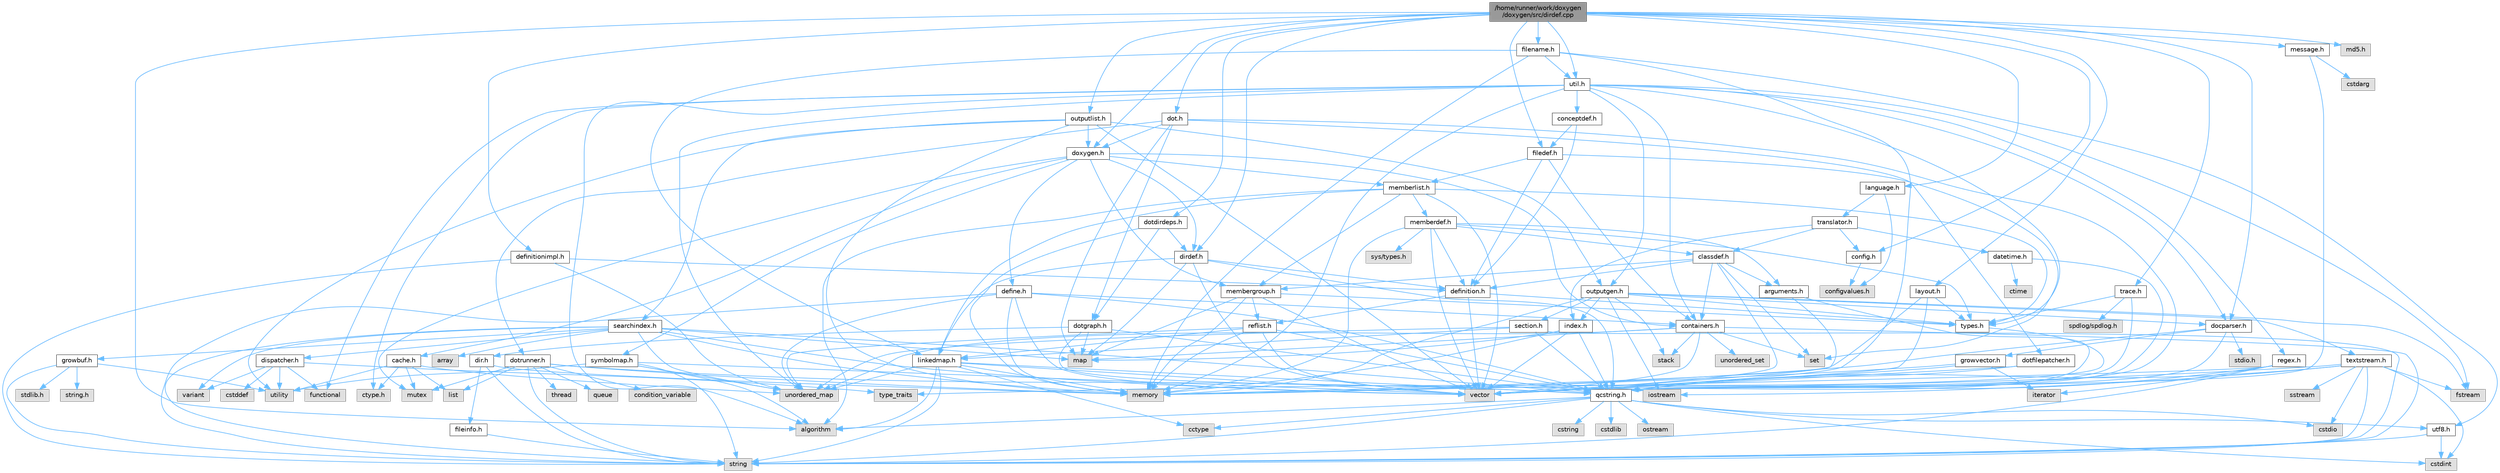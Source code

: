 digraph "/home/runner/work/doxygen/doxygen/src/dirdef.cpp"
{
 // INTERACTIVE_SVG=YES
 // LATEX_PDF_SIZE
  bgcolor="transparent";
  edge [fontname=Helvetica,fontsize=10,labelfontname=Helvetica,labelfontsize=10];
  node [fontname=Helvetica,fontsize=10,shape=box,height=0.2,width=0.4];
  Node1 [label="/home/runner/work/doxygen\l/doxygen/src/dirdef.cpp",height=0.2,width=0.4,color="gray40", fillcolor="grey60", style="filled", fontcolor="black",tooltip=" "];
  Node1 -> Node2 [color="steelblue1",style="solid"];
  Node2 [label="algorithm",height=0.2,width=0.4,color="grey60", fillcolor="#E0E0E0", style="filled",tooltip=" "];
  Node1 -> Node3 [color="steelblue1",style="solid"];
  Node3 [label="dirdef.h",height=0.2,width=0.4,color="grey40", fillcolor="white", style="filled",URL="$d6/d15/dirdef_8h.html",tooltip=" "];
  Node3 -> Node4 [color="steelblue1",style="solid"];
  Node4 [label="vector",height=0.2,width=0.4,color="grey60", fillcolor="#E0E0E0", style="filled",tooltip=" "];
  Node3 -> Node5 [color="steelblue1",style="solid"];
  Node5 [label="map",height=0.2,width=0.4,color="grey60", fillcolor="#E0E0E0", style="filled",tooltip=" "];
  Node3 -> Node6 [color="steelblue1",style="solid"];
  Node6 [label="qcstring.h",height=0.2,width=0.4,color="grey40", fillcolor="white", style="filled",URL="$d7/d5c/qcstring_8h.html",tooltip=" "];
  Node6 -> Node7 [color="steelblue1",style="solid"];
  Node7 [label="string",height=0.2,width=0.4,color="grey60", fillcolor="#E0E0E0", style="filled",tooltip=" "];
  Node6 -> Node2 [color="steelblue1",style="solid"];
  Node6 -> Node8 [color="steelblue1",style="solid"];
  Node8 [label="cctype",height=0.2,width=0.4,color="grey60", fillcolor="#E0E0E0", style="filled",tooltip=" "];
  Node6 -> Node9 [color="steelblue1",style="solid"];
  Node9 [label="cstring",height=0.2,width=0.4,color="grey60", fillcolor="#E0E0E0", style="filled",tooltip=" "];
  Node6 -> Node10 [color="steelblue1",style="solid"];
  Node10 [label="cstdio",height=0.2,width=0.4,color="grey60", fillcolor="#E0E0E0", style="filled",tooltip=" "];
  Node6 -> Node11 [color="steelblue1",style="solid"];
  Node11 [label="cstdlib",height=0.2,width=0.4,color="grey60", fillcolor="#E0E0E0", style="filled",tooltip=" "];
  Node6 -> Node12 [color="steelblue1",style="solid"];
  Node12 [label="cstdint",height=0.2,width=0.4,color="grey60", fillcolor="#E0E0E0", style="filled",tooltip=" "];
  Node6 -> Node13 [color="steelblue1",style="solid"];
  Node13 [label="ostream",height=0.2,width=0.4,color="grey60", fillcolor="#E0E0E0", style="filled",tooltip=" "];
  Node6 -> Node14 [color="steelblue1",style="solid"];
  Node14 [label="utf8.h",height=0.2,width=0.4,color="grey40", fillcolor="white", style="filled",URL="$db/d7c/utf8_8h.html",tooltip="Various UTF8 related helper functions."];
  Node14 -> Node12 [color="steelblue1",style="solid"];
  Node14 -> Node7 [color="steelblue1",style="solid"];
  Node3 -> Node15 [color="steelblue1",style="solid"];
  Node15 [label="linkedmap.h",height=0.2,width=0.4,color="grey40", fillcolor="white", style="filled",URL="$da/de1/linkedmap_8h.html",tooltip=" "];
  Node15 -> Node16 [color="steelblue1",style="solid"];
  Node16 [label="unordered_map",height=0.2,width=0.4,color="grey60", fillcolor="#E0E0E0", style="filled",tooltip=" "];
  Node15 -> Node4 [color="steelblue1",style="solid"];
  Node15 -> Node17 [color="steelblue1",style="solid"];
  Node17 [label="memory",height=0.2,width=0.4,color="grey60", fillcolor="#E0E0E0", style="filled",tooltip=" "];
  Node15 -> Node7 [color="steelblue1",style="solid"];
  Node15 -> Node2 [color="steelblue1",style="solid"];
  Node15 -> Node8 [color="steelblue1",style="solid"];
  Node15 -> Node6 [color="steelblue1",style="solid"];
  Node3 -> Node18 [color="steelblue1",style="solid"];
  Node18 [label="definition.h",height=0.2,width=0.4,color="grey40", fillcolor="white", style="filled",URL="$df/da1/definition_8h.html",tooltip=" "];
  Node18 -> Node4 [color="steelblue1",style="solid"];
  Node18 -> Node19 [color="steelblue1",style="solid"];
  Node19 [label="types.h",height=0.2,width=0.4,color="grey40", fillcolor="white", style="filled",URL="$d9/d49/types_8h.html",tooltip="This file contains a number of basic enums and types."];
  Node19 -> Node6 [color="steelblue1",style="solid"];
  Node18 -> Node20 [color="steelblue1",style="solid"];
  Node20 [label="reflist.h",height=0.2,width=0.4,color="grey40", fillcolor="white", style="filled",URL="$d1/d02/reflist_8h.html",tooltip=" "];
  Node20 -> Node4 [color="steelblue1",style="solid"];
  Node20 -> Node16 [color="steelblue1",style="solid"];
  Node20 -> Node17 [color="steelblue1",style="solid"];
  Node20 -> Node6 [color="steelblue1",style="solid"];
  Node20 -> Node15 [color="steelblue1",style="solid"];
  Node1 -> Node21 [color="steelblue1",style="solid"];
  Node21 [label="md5.h",height=0.2,width=0.4,color="grey60", fillcolor="#E0E0E0", style="filled",tooltip=" "];
  Node1 -> Node22 [color="steelblue1",style="solid"];
  Node22 [label="filename.h",height=0.2,width=0.4,color="grey40", fillcolor="white", style="filled",URL="$dc/dd6/filename_8h.html",tooltip=" "];
  Node22 -> Node17 [color="steelblue1",style="solid"];
  Node22 -> Node4 [color="steelblue1",style="solid"];
  Node22 -> Node15 [color="steelblue1",style="solid"];
  Node22 -> Node14 [color="steelblue1",style="solid"];
  Node22 -> Node23 [color="steelblue1",style="solid"];
  Node23 [label="util.h",height=0.2,width=0.4,color="grey40", fillcolor="white", style="filled",URL="$d8/d3c/util_8h.html",tooltip="A bunch of utility functions."];
  Node23 -> Node17 [color="steelblue1",style="solid"];
  Node23 -> Node16 [color="steelblue1",style="solid"];
  Node23 -> Node2 [color="steelblue1",style="solid"];
  Node23 -> Node24 [color="steelblue1",style="solid"];
  Node24 [label="functional",height=0.2,width=0.4,color="grey60", fillcolor="#E0E0E0", style="filled",tooltip=" "];
  Node23 -> Node25 [color="steelblue1",style="solid"];
  Node25 [label="fstream",height=0.2,width=0.4,color="grey60", fillcolor="#E0E0E0", style="filled",tooltip=" "];
  Node23 -> Node26 [color="steelblue1",style="solid"];
  Node26 [label="ctype.h",height=0.2,width=0.4,color="grey60", fillcolor="#E0E0E0", style="filled",tooltip=" "];
  Node23 -> Node19 [color="steelblue1",style="solid"];
  Node23 -> Node27 [color="steelblue1",style="solid"];
  Node27 [label="docparser.h",height=0.2,width=0.4,color="grey40", fillcolor="white", style="filled",URL="$de/d9c/docparser_8h.html",tooltip=" "];
  Node27 -> Node28 [color="steelblue1",style="solid"];
  Node28 [label="stdio.h",height=0.2,width=0.4,color="grey60", fillcolor="#E0E0E0", style="filled",tooltip=" "];
  Node27 -> Node17 [color="steelblue1",style="solid"];
  Node27 -> Node6 [color="steelblue1",style="solid"];
  Node27 -> Node29 [color="steelblue1",style="solid"];
  Node29 [label="growvector.h",height=0.2,width=0.4,color="grey40", fillcolor="white", style="filled",URL="$d7/d50/growvector_8h.html",tooltip=" "];
  Node29 -> Node4 [color="steelblue1",style="solid"];
  Node29 -> Node17 [color="steelblue1",style="solid"];
  Node29 -> Node30 [color="steelblue1",style="solid"];
  Node30 [label="iterator",height=0.2,width=0.4,color="grey60", fillcolor="#E0E0E0", style="filled",tooltip=" "];
  Node23 -> Node31 [color="steelblue1",style="solid"];
  Node31 [label="containers.h",height=0.2,width=0.4,color="grey40", fillcolor="white", style="filled",URL="$d5/d75/containers_8h.html",tooltip=" "];
  Node31 -> Node4 [color="steelblue1",style="solid"];
  Node31 -> Node7 [color="steelblue1",style="solid"];
  Node31 -> Node32 [color="steelblue1",style="solid"];
  Node32 [label="set",height=0.2,width=0.4,color="grey60", fillcolor="#E0E0E0", style="filled",tooltip=" "];
  Node31 -> Node5 [color="steelblue1",style="solid"];
  Node31 -> Node33 [color="steelblue1",style="solid"];
  Node33 [label="unordered_set",height=0.2,width=0.4,color="grey60", fillcolor="#E0E0E0", style="filled",tooltip=" "];
  Node31 -> Node16 [color="steelblue1",style="solid"];
  Node31 -> Node34 [color="steelblue1",style="solid"];
  Node34 [label="stack",height=0.2,width=0.4,color="grey60", fillcolor="#E0E0E0", style="filled",tooltip=" "];
  Node23 -> Node35 [color="steelblue1",style="solid"];
  Node35 [label="outputgen.h",height=0.2,width=0.4,color="grey40", fillcolor="white", style="filled",URL="$df/d06/outputgen_8h.html",tooltip=" "];
  Node35 -> Node17 [color="steelblue1",style="solid"];
  Node35 -> Node34 [color="steelblue1",style="solid"];
  Node35 -> Node36 [color="steelblue1",style="solid"];
  Node36 [label="iostream",height=0.2,width=0.4,color="grey60", fillcolor="#E0E0E0", style="filled",tooltip=" "];
  Node35 -> Node25 [color="steelblue1",style="solid"];
  Node35 -> Node19 [color="steelblue1",style="solid"];
  Node35 -> Node37 [color="steelblue1",style="solid"];
  Node37 [label="index.h",height=0.2,width=0.4,color="grey40", fillcolor="white", style="filled",URL="$d1/db5/index_8h.html",tooltip=" "];
  Node37 -> Node17 [color="steelblue1",style="solid"];
  Node37 -> Node4 [color="steelblue1",style="solid"];
  Node37 -> Node5 [color="steelblue1",style="solid"];
  Node37 -> Node6 [color="steelblue1",style="solid"];
  Node35 -> Node38 [color="steelblue1",style="solid"];
  Node38 [label="section.h",height=0.2,width=0.4,color="grey40", fillcolor="white", style="filled",URL="$d1/d2a/section_8h.html",tooltip=" "];
  Node38 -> Node7 [color="steelblue1",style="solid"];
  Node38 -> Node16 [color="steelblue1",style="solid"];
  Node38 -> Node6 [color="steelblue1",style="solid"];
  Node38 -> Node15 [color="steelblue1",style="solid"];
  Node35 -> Node39 [color="steelblue1",style="solid"];
  Node39 [label="textstream.h",height=0.2,width=0.4,color="grey40", fillcolor="white", style="filled",URL="$d4/d7d/textstream_8h.html",tooltip=" "];
  Node39 -> Node7 [color="steelblue1",style="solid"];
  Node39 -> Node36 [color="steelblue1",style="solid"];
  Node39 -> Node40 [color="steelblue1",style="solid"];
  Node40 [label="sstream",height=0.2,width=0.4,color="grey60", fillcolor="#E0E0E0", style="filled",tooltip=" "];
  Node39 -> Node12 [color="steelblue1",style="solid"];
  Node39 -> Node10 [color="steelblue1",style="solid"];
  Node39 -> Node25 [color="steelblue1",style="solid"];
  Node39 -> Node41 [color="steelblue1",style="solid"];
  Node41 [label="type_traits",height=0.2,width=0.4,color="grey60", fillcolor="#E0E0E0", style="filled",tooltip=" "];
  Node39 -> Node6 [color="steelblue1",style="solid"];
  Node35 -> Node27 [color="steelblue1",style="solid"];
  Node23 -> Node42 [color="steelblue1",style="solid"];
  Node42 [label="regex.h",height=0.2,width=0.4,color="grey40", fillcolor="white", style="filled",URL="$d1/d21/regex_8h.html",tooltip=" "];
  Node42 -> Node17 [color="steelblue1",style="solid"];
  Node42 -> Node7 [color="steelblue1",style="solid"];
  Node42 -> Node4 [color="steelblue1",style="solid"];
  Node42 -> Node30 [color="steelblue1",style="solid"];
  Node23 -> Node43 [color="steelblue1",style="solid"];
  Node43 [label="conceptdef.h",height=0.2,width=0.4,color="grey40", fillcolor="white", style="filled",URL="$da/df1/conceptdef_8h.html",tooltip=" "];
  Node43 -> Node18 [color="steelblue1",style="solid"];
  Node43 -> Node44 [color="steelblue1",style="solid"];
  Node44 [label="filedef.h",height=0.2,width=0.4,color="grey40", fillcolor="white", style="filled",URL="$d4/d3a/filedef_8h.html",tooltip=" "];
  Node44 -> Node32 [color="steelblue1",style="solid"];
  Node44 -> Node18 [color="steelblue1",style="solid"];
  Node44 -> Node45 [color="steelblue1",style="solid"];
  Node45 [label="memberlist.h",height=0.2,width=0.4,color="grey40", fillcolor="white", style="filled",URL="$dd/d78/memberlist_8h.html",tooltip=" "];
  Node45 -> Node4 [color="steelblue1",style="solid"];
  Node45 -> Node2 [color="steelblue1",style="solid"];
  Node45 -> Node46 [color="steelblue1",style="solid"];
  Node46 [label="memberdef.h",height=0.2,width=0.4,color="grey40", fillcolor="white", style="filled",URL="$d4/d46/memberdef_8h.html",tooltip=" "];
  Node46 -> Node4 [color="steelblue1",style="solid"];
  Node46 -> Node17 [color="steelblue1",style="solid"];
  Node46 -> Node47 [color="steelblue1",style="solid"];
  Node47 [label="sys/types.h",height=0.2,width=0.4,color="grey60", fillcolor="#E0E0E0", style="filled",tooltip=" "];
  Node46 -> Node19 [color="steelblue1",style="solid"];
  Node46 -> Node18 [color="steelblue1",style="solid"];
  Node46 -> Node48 [color="steelblue1",style="solid"];
  Node48 [label="arguments.h",height=0.2,width=0.4,color="grey40", fillcolor="white", style="filled",URL="$df/d9b/arguments_8h.html",tooltip=" "];
  Node48 -> Node4 [color="steelblue1",style="solid"];
  Node48 -> Node6 [color="steelblue1",style="solid"];
  Node46 -> Node49 [color="steelblue1",style="solid"];
  Node49 [label="classdef.h",height=0.2,width=0.4,color="grey40", fillcolor="white", style="filled",URL="$d1/da6/classdef_8h.html",tooltip=" "];
  Node49 -> Node4 [color="steelblue1",style="solid"];
  Node49 -> Node32 [color="steelblue1",style="solid"];
  Node49 -> Node31 [color="steelblue1",style="solid"];
  Node49 -> Node18 [color="steelblue1",style="solid"];
  Node49 -> Node48 [color="steelblue1",style="solid"];
  Node49 -> Node50 [color="steelblue1",style="solid"];
  Node50 [label="membergroup.h",height=0.2,width=0.4,color="grey40", fillcolor="white", style="filled",URL="$d9/d11/membergroup_8h.html",tooltip=" "];
  Node50 -> Node4 [color="steelblue1",style="solid"];
  Node50 -> Node5 [color="steelblue1",style="solid"];
  Node50 -> Node17 [color="steelblue1",style="solid"];
  Node50 -> Node19 [color="steelblue1",style="solid"];
  Node50 -> Node20 [color="steelblue1",style="solid"];
  Node45 -> Node15 [color="steelblue1",style="solid"];
  Node45 -> Node19 [color="steelblue1",style="solid"];
  Node45 -> Node50 [color="steelblue1",style="solid"];
  Node44 -> Node31 [color="steelblue1",style="solid"];
  Node1 -> Node51 [color="steelblue1",style="solid"];
  Node51 [label="doxygen.h",height=0.2,width=0.4,color="grey40", fillcolor="white", style="filled",URL="$d1/da1/doxygen_8h.html",tooltip=" "];
  Node51 -> Node52 [color="steelblue1",style="solid"];
  Node52 [label="mutex",height=0.2,width=0.4,color="grey60", fillcolor="#E0E0E0", style="filled",tooltip=" "];
  Node51 -> Node31 [color="steelblue1",style="solid"];
  Node51 -> Node50 [color="steelblue1",style="solid"];
  Node51 -> Node3 [color="steelblue1",style="solid"];
  Node51 -> Node45 [color="steelblue1",style="solid"];
  Node51 -> Node53 [color="steelblue1",style="solid"];
  Node53 [label="define.h",height=0.2,width=0.4,color="grey40", fillcolor="white", style="filled",URL="$df/d67/define_8h.html",tooltip=" "];
  Node53 -> Node4 [color="steelblue1",style="solid"];
  Node53 -> Node17 [color="steelblue1",style="solid"];
  Node53 -> Node7 [color="steelblue1",style="solid"];
  Node53 -> Node16 [color="steelblue1",style="solid"];
  Node53 -> Node6 [color="steelblue1",style="solid"];
  Node53 -> Node31 [color="steelblue1",style="solid"];
  Node51 -> Node54 [color="steelblue1",style="solid"];
  Node54 [label="cache.h",height=0.2,width=0.4,color="grey40", fillcolor="white", style="filled",URL="$d3/d26/cache_8h.html",tooltip=" "];
  Node54 -> Node55 [color="steelblue1",style="solid"];
  Node55 [label="list",height=0.2,width=0.4,color="grey60", fillcolor="#E0E0E0", style="filled",tooltip=" "];
  Node54 -> Node16 [color="steelblue1",style="solid"];
  Node54 -> Node52 [color="steelblue1",style="solid"];
  Node54 -> Node56 [color="steelblue1",style="solid"];
  Node56 [label="utility",height=0.2,width=0.4,color="grey60", fillcolor="#E0E0E0", style="filled",tooltip=" "];
  Node54 -> Node26 [color="steelblue1",style="solid"];
  Node51 -> Node57 [color="steelblue1",style="solid"];
  Node57 [label="symbolmap.h",height=0.2,width=0.4,color="grey40", fillcolor="white", style="filled",URL="$d7/ddd/symbolmap_8h.html",tooltip=" "];
  Node57 -> Node2 [color="steelblue1",style="solid"];
  Node57 -> Node16 [color="steelblue1",style="solid"];
  Node57 -> Node4 [color="steelblue1",style="solid"];
  Node57 -> Node7 [color="steelblue1",style="solid"];
  Node57 -> Node56 [color="steelblue1",style="solid"];
  Node1 -> Node23 [color="steelblue1",style="solid"];
  Node1 -> Node58 [color="steelblue1",style="solid"];
  Node58 [label="outputlist.h",height=0.2,width=0.4,color="grey40", fillcolor="white", style="filled",URL="$d2/db9/outputlist_8h.html",tooltip=" "];
  Node58 -> Node56 [color="steelblue1",style="solid"];
  Node58 -> Node4 [color="steelblue1",style="solid"];
  Node58 -> Node17 [color="steelblue1",style="solid"];
  Node58 -> Node35 [color="steelblue1",style="solid"];
  Node58 -> Node59 [color="steelblue1",style="solid"];
  Node59 [label="searchindex.h",height=0.2,width=0.4,color="grey40", fillcolor="white", style="filled",URL="$de/d07/searchindex_8h.html",tooltip="Web server based search engine."];
  Node59 -> Node17 [color="steelblue1",style="solid"];
  Node59 -> Node4 [color="steelblue1",style="solid"];
  Node59 -> Node5 [color="steelblue1",style="solid"];
  Node59 -> Node16 [color="steelblue1",style="solid"];
  Node59 -> Node7 [color="steelblue1",style="solid"];
  Node59 -> Node60 [color="steelblue1",style="solid"];
  Node60 [label="array",height=0.2,width=0.4,color="grey60", fillcolor="#E0E0E0", style="filled",tooltip=" "];
  Node59 -> Node61 [color="steelblue1",style="solid"];
  Node61 [label="variant",height=0.2,width=0.4,color="grey60", fillcolor="#E0E0E0", style="filled",tooltip=" "];
  Node59 -> Node6 [color="steelblue1",style="solid"];
  Node59 -> Node62 [color="steelblue1",style="solid"];
  Node62 [label="growbuf.h",height=0.2,width=0.4,color="grey40", fillcolor="white", style="filled",URL="$dd/d72/growbuf_8h.html",tooltip=" "];
  Node62 -> Node56 [color="steelblue1",style="solid"];
  Node62 -> Node63 [color="steelblue1",style="solid"];
  Node63 [label="stdlib.h",height=0.2,width=0.4,color="grey60", fillcolor="#E0E0E0", style="filled",tooltip=" "];
  Node62 -> Node64 [color="steelblue1",style="solid"];
  Node64 [label="string.h",height=0.2,width=0.4,color="grey60", fillcolor="#E0E0E0", style="filled",tooltip=" "];
  Node62 -> Node7 [color="steelblue1",style="solid"];
  Node59 -> Node65 [color="steelblue1",style="solid"];
  Node65 [label="dispatcher.h",height=0.2,width=0.4,color="grey40", fillcolor="white", style="filled",URL="$da/d73/dispatcher_8h.html",tooltip=" "];
  Node65 -> Node66 [color="steelblue1",style="solid"];
  Node66 [label="cstddef",height=0.2,width=0.4,color="grey60", fillcolor="#E0E0E0", style="filled",tooltip=" "];
  Node65 -> Node56 [color="steelblue1",style="solid"];
  Node65 -> Node24 [color="steelblue1",style="solid"];
  Node65 -> Node61 [color="steelblue1",style="solid"];
  Node65 -> Node41 [color="steelblue1",style="solid"];
  Node58 -> Node51 [color="steelblue1",style="solid"];
  Node1 -> Node67 [color="steelblue1",style="solid"];
  Node67 [label="language.h",height=0.2,width=0.4,color="grey40", fillcolor="white", style="filled",URL="$d8/dce/language_8h.html",tooltip=" "];
  Node67 -> Node68 [color="steelblue1",style="solid"];
  Node68 [label="translator.h",height=0.2,width=0.4,color="grey40", fillcolor="white", style="filled",URL="$d9/df1/translator_8h.html",tooltip=" "];
  Node68 -> Node49 [color="steelblue1",style="solid"];
  Node68 -> Node69 [color="steelblue1",style="solid"];
  Node69 [label="config.h",height=0.2,width=0.4,color="grey40", fillcolor="white", style="filled",URL="$db/d16/config_8h.html",tooltip=" "];
  Node69 -> Node70 [color="steelblue1",style="solid"];
  Node70 [label="configvalues.h",height=0.2,width=0.4,color="grey60", fillcolor="#E0E0E0", style="filled",tooltip=" "];
  Node68 -> Node71 [color="steelblue1",style="solid"];
  Node71 [label="datetime.h",height=0.2,width=0.4,color="grey40", fillcolor="white", style="filled",URL="$de/d1b/datetime_8h.html",tooltip=" "];
  Node71 -> Node72 [color="steelblue1",style="solid"];
  Node72 [label="ctime",height=0.2,width=0.4,color="grey60", fillcolor="#E0E0E0", style="filled",tooltip=" "];
  Node71 -> Node6 [color="steelblue1",style="solid"];
  Node68 -> Node37 [color="steelblue1",style="solid"];
  Node67 -> Node70 [color="steelblue1",style="solid"];
  Node1 -> Node73 [color="steelblue1",style="solid"];
  Node73 [label="message.h",height=0.2,width=0.4,color="grey40", fillcolor="white", style="filled",URL="$d2/d0d/message_8h.html",tooltip=" "];
  Node73 -> Node74 [color="steelblue1",style="solid"];
  Node74 [label="cstdarg",height=0.2,width=0.4,color="grey60", fillcolor="#E0E0E0", style="filled",tooltip=" "];
  Node73 -> Node6 [color="steelblue1",style="solid"];
  Node1 -> Node75 [color="steelblue1",style="solid"];
  Node75 [label="dot.h",height=0.2,width=0.4,color="grey40", fillcolor="white", style="filled",URL="$d6/d4a/dot_8h.html",tooltip=" "];
  Node75 -> Node5 [color="steelblue1",style="solid"];
  Node75 -> Node6 [color="steelblue1",style="solid"];
  Node75 -> Node76 [color="steelblue1",style="solid"];
  Node76 [label="dotgraph.h",height=0.2,width=0.4,color="grey40", fillcolor="white", style="filled",URL="$d0/daa/dotgraph_8h.html",tooltip=" "];
  Node76 -> Node36 [color="steelblue1",style="solid"];
  Node76 -> Node5 [color="steelblue1",style="solid"];
  Node76 -> Node6 [color="steelblue1",style="solid"];
  Node76 -> Node77 [color="steelblue1",style="solid"];
  Node77 [label="dir.h",height=0.2,width=0.4,color="grey40", fillcolor="white", style="filled",URL="$df/d9c/dir_8h.html",tooltip=" "];
  Node77 -> Node7 [color="steelblue1",style="solid"];
  Node77 -> Node17 [color="steelblue1",style="solid"];
  Node77 -> Node78 [color="steelblue1",style="solid"];
  Node78 [label="fileinfo.h",height=0.2,width=0.4,color="grey40", fillcolor="white", style="filled",URL="$df/d45/fileinfo_8h.html",tooltip=" "];
  Node78 -> Node7 [color="steelblue1",style="solid"];
  Node75 -> Node79 [color="steelblue1",style="solid"];
  Node79 [label="dotfilepatcher.h",height=0.2,width=0.4,color="grey40", fillcolor="white", style="filled",URL="$d3/d38/dotfilepatcher_8h.html",tooltip=" "];
  Node79 -> Node4 [color="steelblue1",style="solid"];
  Node79 -> Node6 [color="steelblue1",style="solid"];
  Node75 -> Node80 [color="steelblue1",style="solid"];
  Node80 [label="dotrunner.h",height=0.2,width=0.4,color="grey40", fillcolor="white", style="filled",URL="$d2/dd1/dotrunner_8h.html",tooltip=" "];
  Node80 -> Node7 [color="steelblue1",style="solid"];
  Node80 -> Node81 [color="steelblue1",style="solid"];
  Node81 [label="thread",height=0.2,width=0.4,color="grey60", fillcolor="#E0E0E0", style="filled",tooltip=" "];
  Node80 -> Node55 [color="steelblue1",style="solid"];
  Node80 -> Node82 [color="steelblue1",style="solid"];
  Node82 [label="queue",height=0.2,width=0.4,color="grey60", fillcolor="#E0E0E0", style="filled",tooltip=" "];
  Node80 -> Node52 [color="steelblue1",style="solid"];
  Node80 -> Node83 [color="steelblue1",style="solid"];
  Node83 [label="condition_variable",height=0.2,width=0.4,color="grey60", fillcolor="#E0E0E0", style="filled",tooltip=" "];
  Node80 -> Node17 [color="steelblue1",style="solid"];
  Node80 -> Node6 [color="steelblue1",style="solid"];
  Node75 -> Node51 [color="steelblue1",style="solid"];
  Node1 -> Node84 [color="steelblue1",style="solid"];
  Node84 [label="dotdirdeps.h",height=0.2,width=0.4,color="grey40", fillcolor="white", style="filled",URL="$d3/dcf/dotdirdeps_8h.html",tooltip=" "];
  Node84 -> Node17 [color="steelblue1",style="solid"];
  Node84 -> Node76 [color="steelblue1",style="solid"];
  Node84 -> Node3 [color="steelblue1",style="solid"];
  Node1 -> Node85 [color="steelblue1",style="solid"];
  Node85 [label="layout.h",height=0.2,width=0.4,color="grey40", fillcolor="white", style="filled",URL="$db/d51/layout_8h.html",tooltip=" "];
  Node85 -> Node17 [color="steelblue1",style="solid"];
  Node85 -> Node4 [color="steelblue1",style="solid"];
  Node85 -> Node19 [color="steelblue1",style="solid"];
  Node1 -> Node69 [color="steelblue1",style="solid"];
  Node1 -> Node27 [color="steelblue1",style="solid"];
  Node1 -> Node86 [color="steelblue1",style="solid"];
  Node86 [label="definitionimpl.h",height=0.2,width=0.4,color="grey40", fillcolor="white", style="filled",URL="$d2/dab/definitionimpl_8h.html",tooltip=" "];
  Node86 -> Node16 [color="steelblue1",style="solid"];
  Node86 -> Node7 [color="steelblue1",style="solid"];
  Node86 -> Node18 [color="steelblue1",style="solid"];
  Node1 -> Node44 [color="steelblue1",style="solid"];
  Node1 -> Node87 [color="steelblue1",style="solid"];
  Node87 [label="trace.h",height=0.2,width=0.4,color="grey40", fillcolor="white", style="filled",URL="$d1/d1b/trace_8h.html",tooltip=" "];
  Node87 -> Node19 [color="steelblue1",style="solid"];
  Node87 -> Node6 [color="steelblue1",style="solid"];
  Node87 -> Node88 [color="steelblue1",style="solid"];
  Node88 [label="spdlog/spdlog.h",height=0.2,width=0.4,color="grey60", fillcolor="#E0E0E0", style="filled",tooltip=" "];
}
